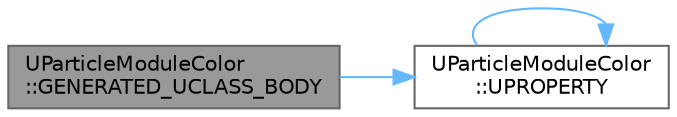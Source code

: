 digraph "UParticleModuleColor::GENERATED_UCLASS_BODY"
{
 // INTERACTIVE_SVG=YES
 // LATEX_PDF_SIZE
  bgcolor="transparent";
  edge [fontname=Helvetica,fontsize=10,labelfontname=Helvetica,labelfontsize=10];
  node [fontname=Helvetica,fontsize=10,shape=box,height=0.2,width=0.4];
  rankdir="LR";
  Node1 [id="Node000001",label="UParticleModuleColor\l::GENERATED_UCLASS_BODY",height=0.2,width=0.4,color="gray40", fillcolor="grey60", style="filled", fontcolor="black",tooltip="Initial color for a particle as a function of Emitter time."];
  Node1 -> Node2 [id="edge1_Node000001_Node000002",color="steelblue1",style="solid",tooltip=" "];
  Node2 [id="Node000002",label="UParticleModuleColor\l::UPROPERTY",height=0.2,width=0.4,color="grey40", fillcolor="white", style="filled",URL="$d5/d7e/classUParticleModuleColor.html#a40fd8b77388e55ddad7f8f02d748f470",tooltip="Initial alpha for a particle as a function of Emitter time."];
  Node2 -> Node2 [id="edge2_Node000002_Node000002",color="steelblue1",style="solid",tooltip=" "];
}
